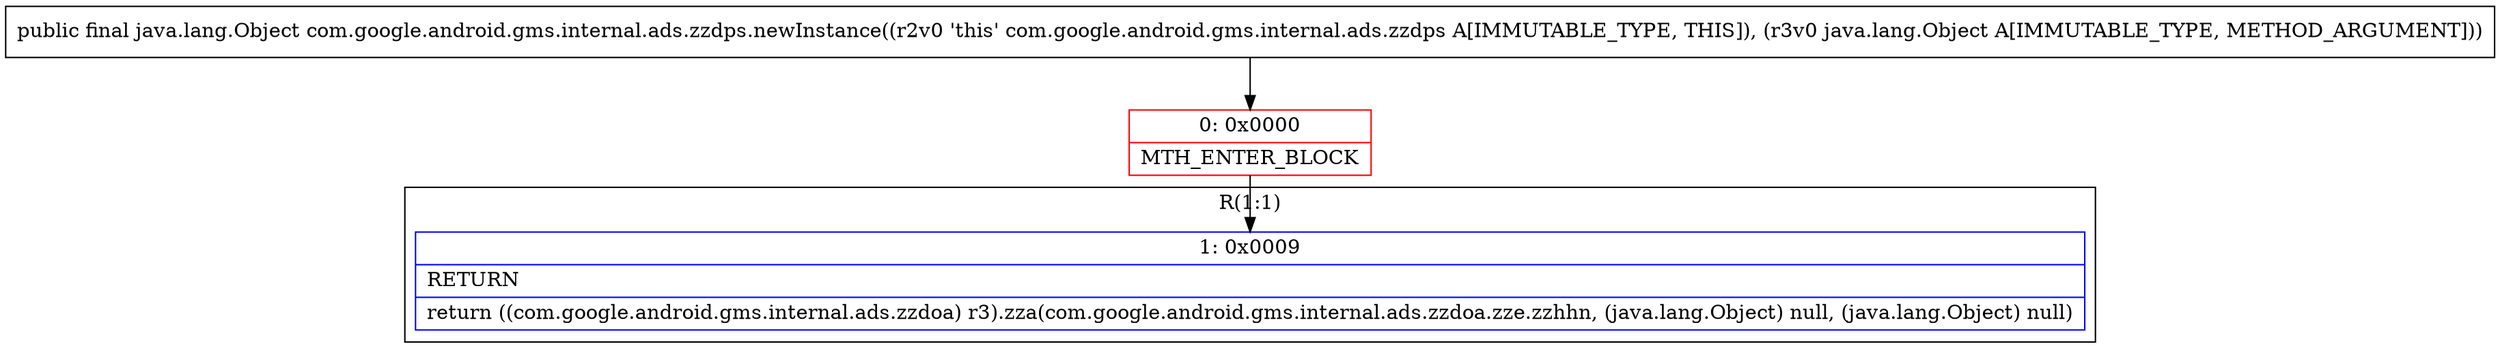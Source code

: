 digraph "CFG forcom.google.android.gms.internal.ads.zzdps.newInstance(Ljava\/lang\/Object;)Ljava\/lang\/Object;" {
subgraph cluster_Region_1780936642 {
label = "R(1:1)";
node [shape=record,color=blue];
Node_1 [shape=record,label="{1\:\ 0x0009|RETURN\l|return ((com.google.android.gms.internal.ads.zzdoa) r3).zza(com.google.android.gms.internal.ads.zzdoa.zze.zzhhn, (java.lang.Object) null, (java.lang.Object) null)\l}"];
}
Node_0 [shape=record,color=red,label="{0\:\ 0x0000|MTH_ENTER_BLOCK\l}"];
MethodNode[shape=record,label="{public final java.lang.Object com.google.android.gms.internal.ads.zzdps.newInstance((r2v0 'this' com.google.android.gms.internal.ads.zzdps A[IMMUTABLE_TYPE, THIS]), (r3v0 java.lang.Object A[IMMUTABLE_TYPE, METHOD_ARGUMENT])) }"];
MethodNode -> Node_0;
Node_0 -> Node_1;
}

